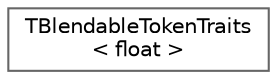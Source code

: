 digraph "Graphical Class Hierarchy"
{
 // INTERACTIVE_SVG=YES
 // LATEX_PDF_SIZE
  bgcolor="transparent";
  edge [fontname=Helvetica,fontsize=10,labelfontname=Helvetica,labelfontsize=10];
  node [fontname=Helvetica,fontsize=10,shape=box,height=0.2,width=0.4];
  rankdir="LR";
  Node0 [id="Node000000",label="TBlendableTokenTraits\l\< float \>",height=0.2,width=0.4,color="grey40", fillcolor="white", style="filled",URL="$d8/d37/structTBlendableTokenTraits_3_01float_01_4.html",tooltip=" "];
}
